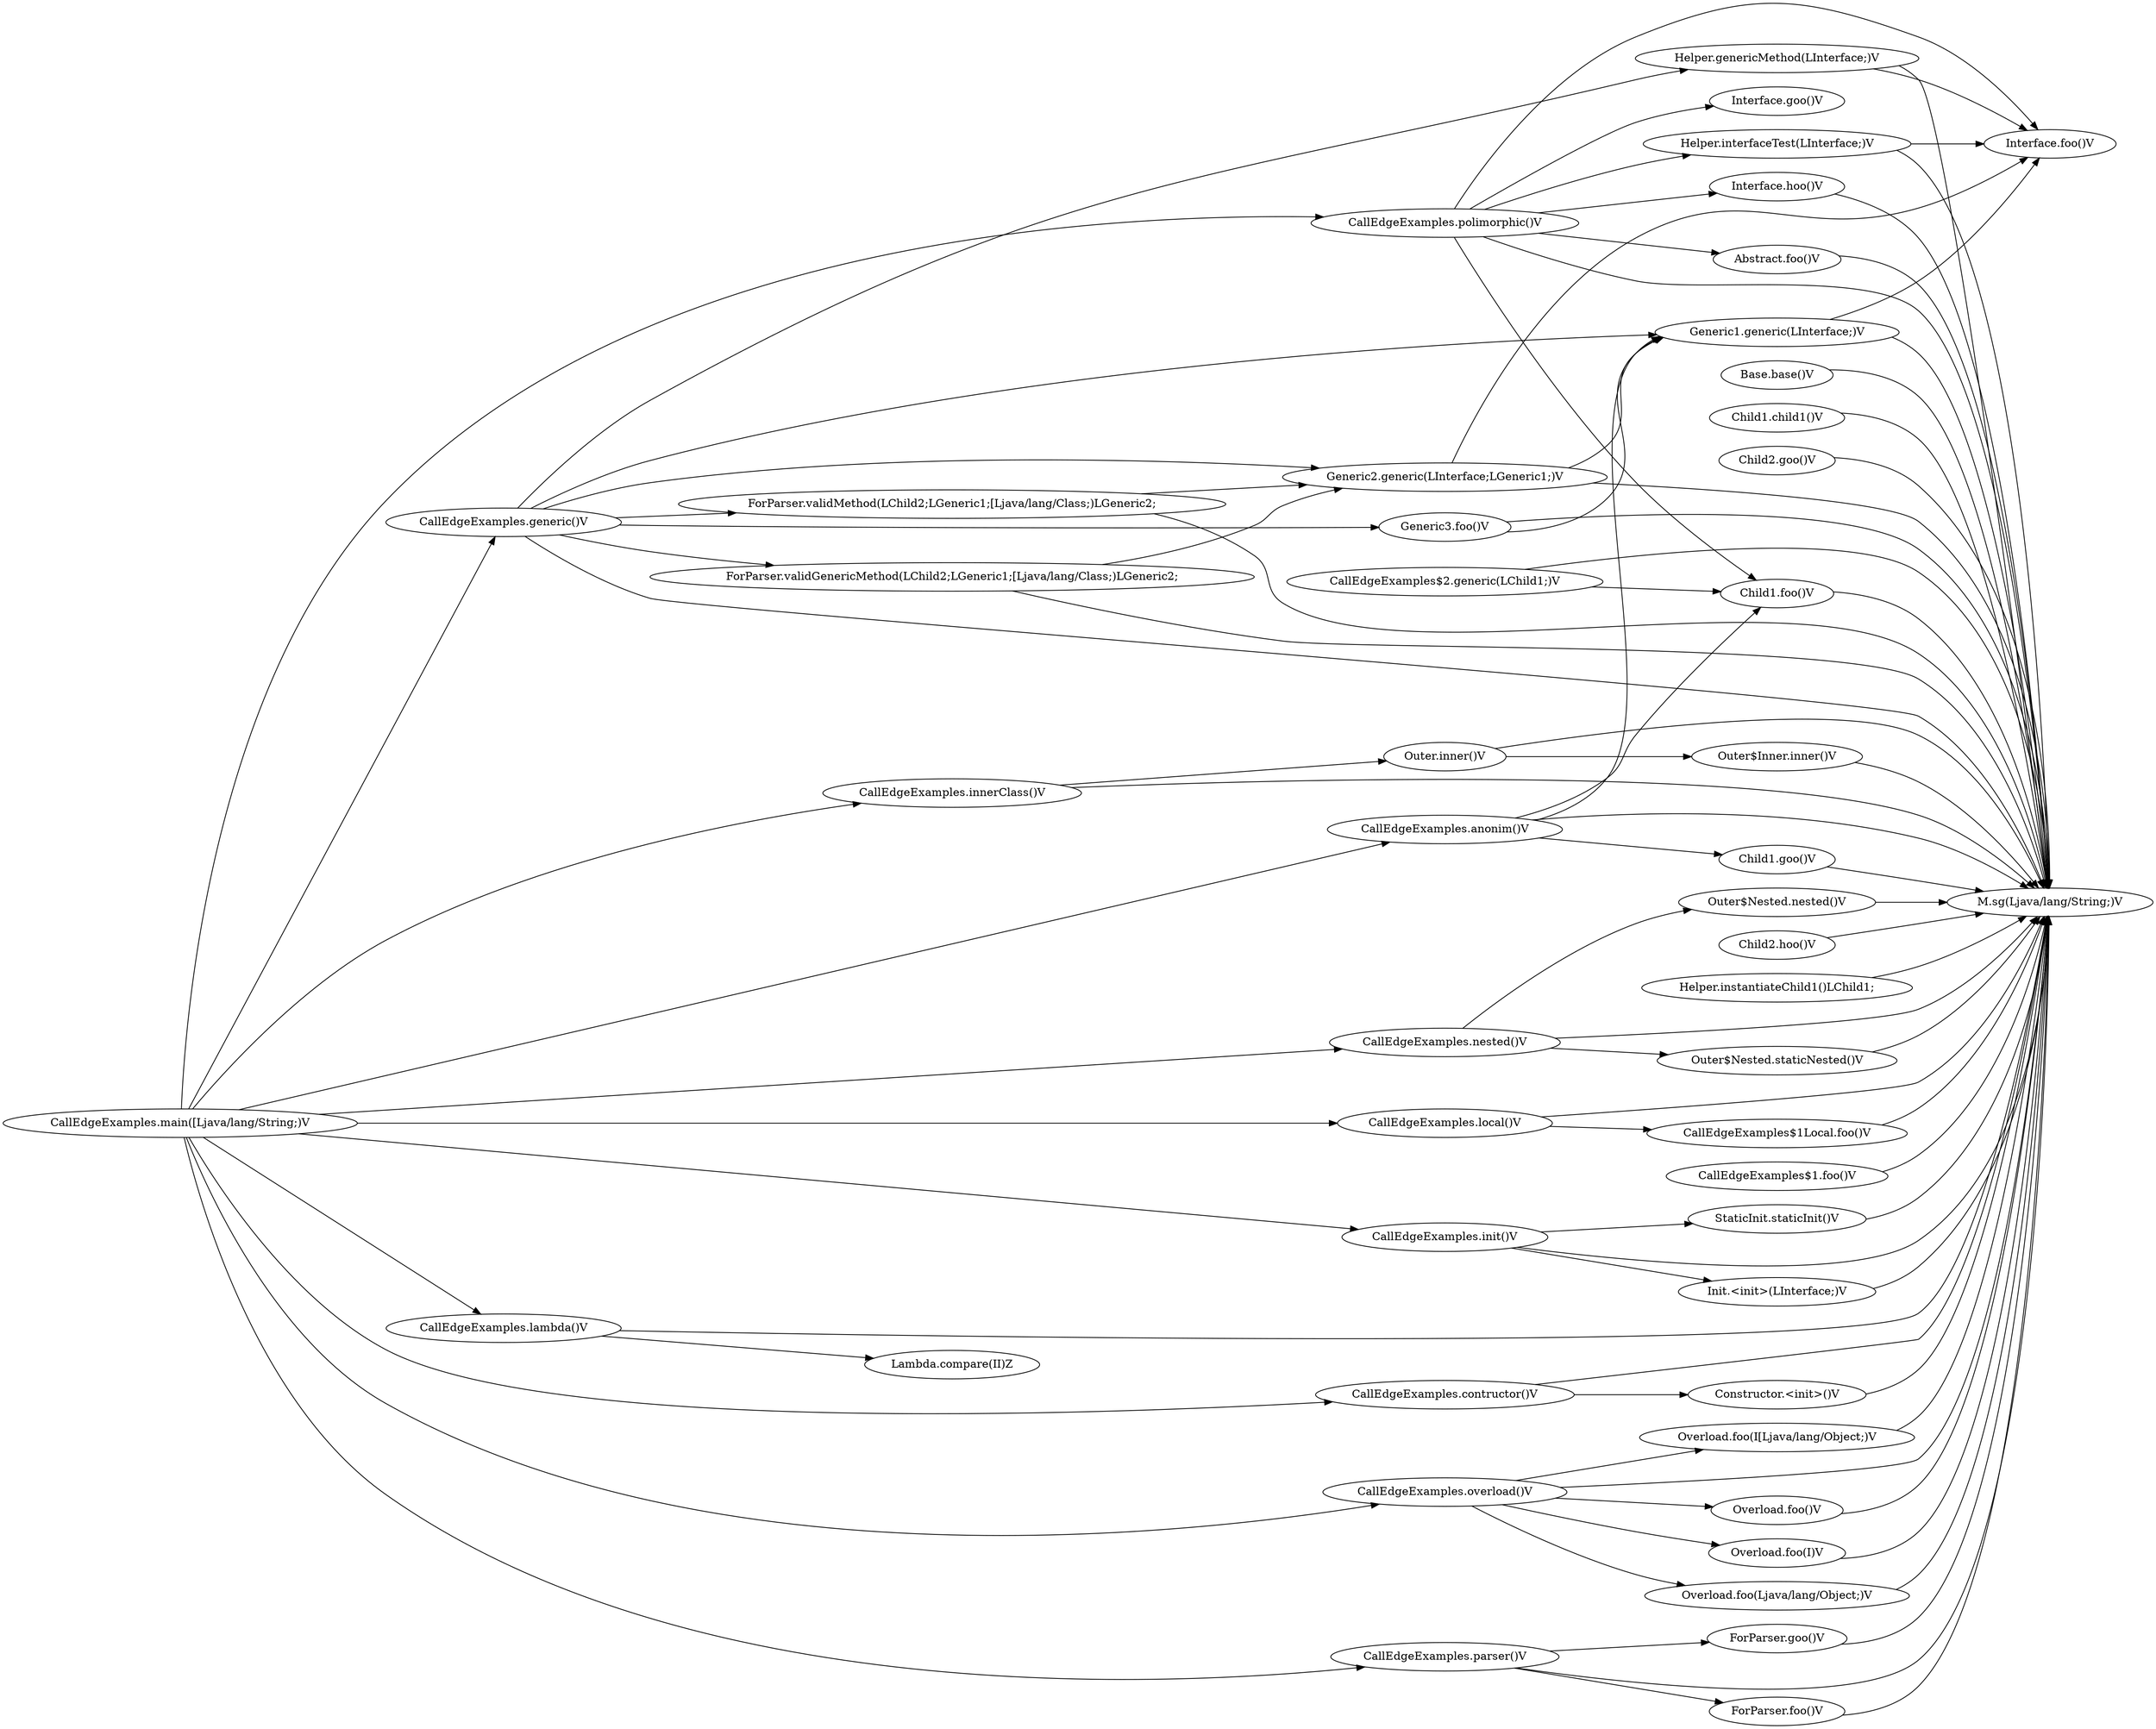 digraph graphname {
rankdir="LR";
122 [label="M.sg(Ljava/lang/String;)V"]
135 [label="Interface.foo()V"]
136 [label="Interface.goo()V"]
137 [label="Interface.hoo()V"]
141 [label="Base.base()V"]
149 [label="Abstract.foo()V"]
155 [label="Child1.goo()V"]
156 [label="Child1.foo()V"]
157 [label="Child1.child1()V"]
160 [label="Child2.goo()V"]
161 [label="Child2.hoo()V"]
164 [label="Helper.interfaceTest(LInterface;)V"]
167 [label="Helper.genericMethod(LInterface;)V"]
172 [label="Helper.instantiateChild1()LChild1;"]
178 [label="Generic1.generic(LInterface;)V"]
185 [label="Generic2.generic(LInterface;LGeneric1;)V"]
206 [label="Generic3.foo()V"]
209 [label="Outer.inner()V"]
210 [label="Outer$Inner.inner()V"]
219 [label="Outer$Nested.staticNested()V"]
220 [label="Outer$Nested.nested()V"]
235 [label="Init.<init>(LInterface;)V"]
246 [label="StaticInit.staticInit()V"]
248 [label="Lambda.compare(II)Z"]
258 [label="Constructor.<init>()V"]
261 [label="Overload.foo()V"]
262 [label="Overload.foo(I)V"]
264 [label="Overload.foo(Ljava/lang/Object;)V"]
269 [label="Overload.foo(I[Ljava/lang/Object;)V"]
283 [label="ForParser.foo()V"]
284 [label="ForParser.goo()V"]
285 [label="ForParser.validMethod(LChild2;LGeneric1;[Ljava/lang/Class;)LGeneric2;"]
306 [label="ForParser.validGenericMethod(LChild2;LGeneric1;[Ljava/lang/Class;)LGeneric2;"]
320 [label="CallEdgeExamples.main([Ljava/lang/String;)V"]
326 [label="CallEdgeExamples.polimorphic()V"]
328 [label="CallEdgeExamples.innerClass()V"]
330 [label="CallEdgeExamples.anonim()V"]
332 [label="CallEdgeExamples.nested()V"]
334 [label="CallEdgeExamples.local()V"]
336 [label="CallEdgeExamples.generic()V"]
338 [label="CallEdgeExamples.init()V"]
340 [label="CallEdgeExamples.lambda()V"]
342 [label="CallEdgeExamples.contructor()V"]
344 [label="CallEdgeExamples.overload()V"]
346 [label="CallEdgeExamples.parser()V"]
360 [label="CallEdgeExamples$1.foo()V"]
365 [label="CallEdgeExamples$2.generic(LChild1;)V"]
374 [label="CallEdgeExamples$1Local.foo()V"]
137 -> 122
141 -> 122
149 -> 122
155 -> 122
156 -> 122
157 -> 122
160 -> 122
161 -> 122
164 -> 122
164 -> 135
167 -> 122
167 -> 135
172 -> 122
178 -> 122
178 -> 135
185 -> 122
185 -> 135
185 -> 178
206 -> 122
206 -> 178
209 -> 122
209 -> 210
210 -> 122
219 -> 122
220 -> 122
235 -> 122
246 -> 122
258 -> 122
261 -> 122
262 -> 122
264 -> 122
269 -> 122
283 -> 122
284 -> 122
285 -> 122
285 -> 185
306 -> 122
306 -> 185
320 -> 326
320 -> 328
320 -> 330
320 -> 332
320 -> 334
320 -> 336
320 -> 338
320 -> 340
320 -> 342
320 -> 344
320 -> 346
326 -> 122
326 -> 135
326 -> 136
326 -> 137
326 -> 149
326 -> 156
326 -> 164
328 -> 122
328 -> 209
330 -> 122
330 -> 155
330 -> 156
330 -> 178
332 -> 122
332 -> 219
332 -> 220
334 -> 122
334 -> 374
336 -> 122
336 -> 167
336 -> 178
336 -> 185
336 -> 206
336 -> 285
336 -> 306
338 -> 122
338 -> 235
338 -> 246
340 -> 122
340 -> 248
342 -> 122
342 -> 258
344 -> 122
344 -> 261
344 -> 262
344 -> 264
344 -> 269
346 -> 122
346 -> 283
346 -> 284
360 -> 122
365 -> 122
365 -> 156
374 -> 122
}
